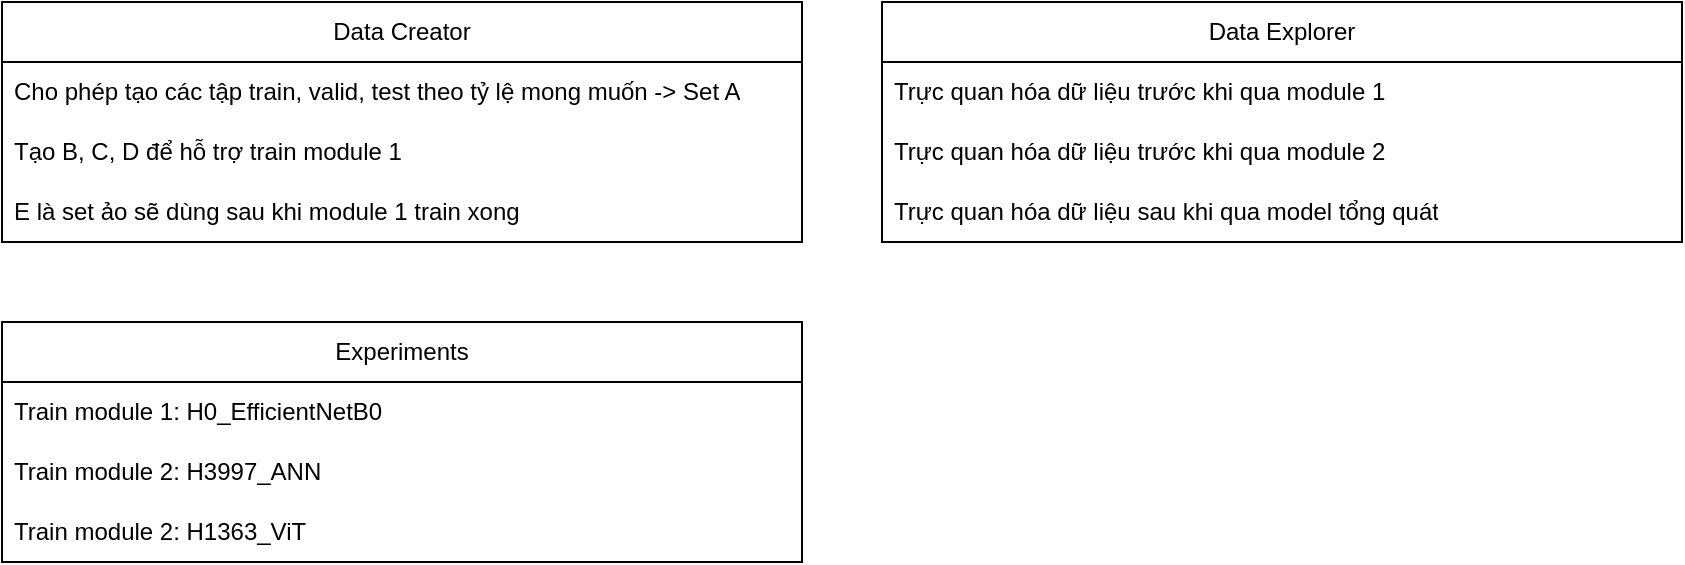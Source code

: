 <mxfile version="24.7.5">
  <diagram name="Page-1" id="JAzPeNdvBuw6Gj0Pd9kv">
    <mxGraphModel dx="1414" dy="855" grid="1" gridSize="10" guides="1" tooltips="1" connect="1" arrows="1" fold="1" page="1" pageScale="1" pageWidth="1200" pageHeight="1600" math="0" shadow="0">
      <root>
        <mxCell id="0" />
        <mxCell id="1" parent="0" />
        <mxCell id="d2D6NG0mUu8Y8uRPwAP7-1" value="Data Creator" style="swimlane;fontStyle=0;childLayout=stackLayout;horizontal=1;startSize=30;horizontalStack=0;resizeParent=1;resizeParentMax=0;resizeLast=0;collapsible=1;marginBottom=0;whiteSpace=wrap;html=1;" vertex="1" parent="1">
          <mxGeometry x="40" y="40" width="400" height="120" as="geometry" />
        </mxCell>
        <mxCell id="d2D6NG0mUu8Y8uRPwAP7-2" value="Cho phép tạo các tập train, valid, test theo tỷ lệ mong muốn -&amp;gt; Set A" style="text;strokeColor=none;fillColor=none;align=left;verticalAlign=middle;spacingLeft=4;spacingRight=4;overflow=hidden;points=[[0,0.5],[1,0.5]];portConstraint=eastwest;rotatable=0;whiteSpace=wrap;html=1;" vertex="1" parent="d2D6NG0mUu8Y8uRPwAP7-1">
          <mxGeometry y="30" width="400" height="30" as="geometry" />
        </mxCell>
        <mxCell id="d2D6NG0mUu8Y8uRPwAP7-3" value="Tạo B, C, D để hỗ trợ train module 1" style="text;strokeColor=none;fillColor=none;align=left;verticalAlign=middle;spacingLeft=4;spacingRight=4;overflow=hidden;points=[[0,0.5],[1,0.5]];portConstraint=eastwest;rotatable=0;whiteSpace=wrap;html=1;" vertex="1" parent="d2D6NG0mUu8Y8uRPwAP7-1">
          <mxGeometry y="60" width="400" height="30" as="geometry" />
        </mxCell>
        <mxCell id="d2D6NG0mUu8Y8uRPwAP7-4" value="E là set ảo sẽ dùng sau khi module 1 train xong" style="text;strokeColor=none;fillColor=none;align=left;verticalAlign=middle;spacingLeft=4;spacingRight=4;overflow=hidden;points=[[0,0.5],[1,0.5]];portConstraint=eastwest;rotatable=0;whiteSpace=wrap;html=1;" vertex="1" parent="d2D6NG0mUu8Y8uRPwAP7-1">
          <mxGeometry y="90" width="400" height="30" as="geometry" />
        </mxCell>
        <mxCell id="d2D6NG0mUu8Y8uRPwAP7-6" value="Data Explorer" style="swimlane;fontStyle=0;childLayout=stackLayout;horizontal=1;startSize=30;horizontalStack=0;resizeParent=1;resizeParentMax=0;resizeLast=0;collapsible=1;marginBottom=0;whiteSpace=wrap;html=1;" vertex="1" parent="1">
          <mxGeometry x="480" y="40" width="400" height="120" as="geometry" />
        </mxCell>
        <mxCell id="d2D6NG0mUu8Y8uRPwAP7-7" value="Trực quan hóa dữ liệu trước khi qua module 1" style="text;strokeColor=none;fillColor=none;align=left;verticalAlign=middle;spacingLeft=4;spacingRight=4;overflow=hidden;points=[[0,0.5],[1,0.5]];portConstraint=eastwest;rotatable=0;whiteSpace=wrap;html=1;" vertex="1" parent="d2D6NG0mUu8Y8uRPwAP7-6">
          <mxGeometry y="30" width="400" height="30" as="geometry" />
        </mxCell>
        <mxCell id="d2D6NG0mUu8Y8uRPwAP7-8" value="Trực quan hóa dữ liệu trước khi qua module 2" style="text;strokeColor=none;fillColor=none;align=left;verticalAlign=middle;spacingLeft=4;spacingRight=4;overflow=hidden;points=[[0,0.5],[1,0.5]];portConstraint=eastwest;rotatable=0;whiteSpace=wrap;html=1;" vertex="1" parent="d2D6NG0mUu8Y8uRPwAP7-6">
          <mxGeometry y="60" width="400" height="30" as="geometry" />
        </mxCell>
        <mxCell id="d2D6NG0mUu8Y8uRPwAP7-9" value="Trực quan hóa dữ liệu sau khi qua model tổng quát" style="text;strokeColor=none;fillColor=none;align=left;verticalAlign=middle;spacingLeft=4;spacingRight=4;overflow=hidden;points=[[0,0.5],[1,0.5]];portConstraint=eastwest;rotatable=0;whiteSpace=wrap;html=1;" vertex="1" parent="d2D6NG0mUu8Y8uRPwAP7-6">
          <mxGeometry y="90" width="400" height="30" as="geometry" />
        </mxCell>
        <mxCell id="d2D6NG0mUu8Y8uRPwAP7-10" value="Experiments" style="swimlane;fontStyle=0;childLayout=stackLayout;horizontal=1;startSize=30;horizontalStack=0;resizeParent=1;resizeParentMax=0;resizeLast=0;collapsible=1;marginBottom=0;whiteSpace=wrap;html=1;" vertex="1" parent="1">
          <mxGeometry x="40" y="200" width="400" height="120" as="geometry" />
        </mxCell>
        <mxCell id="d2D6NG0mUu8Y8uRPwAP7-11" value="Train module 1: H0_EfficientNetB0" style="text;strokeColor=none;fillColor=none;align=left;verticalAlign=middle;spacingLeft=4;spacingRight=4;overflow=hidden;points=[[0,0.5],[1,0.5]];portConstraint=eastwest;rotatable=0;whiteSpace=wrap;html=1;" vertex="1" parent="d2D6NG0mUu8Y8uRPwAP7-10">
          <mxGeometry y="30" width="400" height="30" as="geometry" />
        </mxCell>
        <mxCell id="d2D6NG0mUu8Y8uRPwAP7-12" value="Train module 2: H3997_ANN" style="text;strokeColor=none;fillColor=none;align=left;verticalAlign=middle;spacingLeft=4;spacingRight=4;overflow=hidden;points=[[0,0.5],[1,0.5]];portConstraint=eastwest;rotatable=0;whiteSpace=wrap;html=1;" vertex="1" parent="d2D6NG0mUu8Y8uRPwAP7-10">
          <mxGeometry y="60" width="400" height="30" as="geometry" />
        </mxCell>
        <mxCell id="d2D6NG0mUu8Y8uRPwAP7-13" value="Train module 2: H1363_ViT" style="text;strokeColor=none;fillColor=none;align=left;verticalAlign=middle;spacingLeft=4;spacingRight=4;overflow=hidden;points=[[0,0.5],[1,0.5]];portConstraint=eastwest;rotatable=0;whiteSpace=wrap;html=1;" vertex="1" parent="d2D6NG0mUu8Y8uRPwAP7-10">
          <mxGeometry y="90" width="400" height="30" as="geometry" />
        </mxCell>
      </root>
    </mxGraphModel>
  </diagram>
</mxfile>
